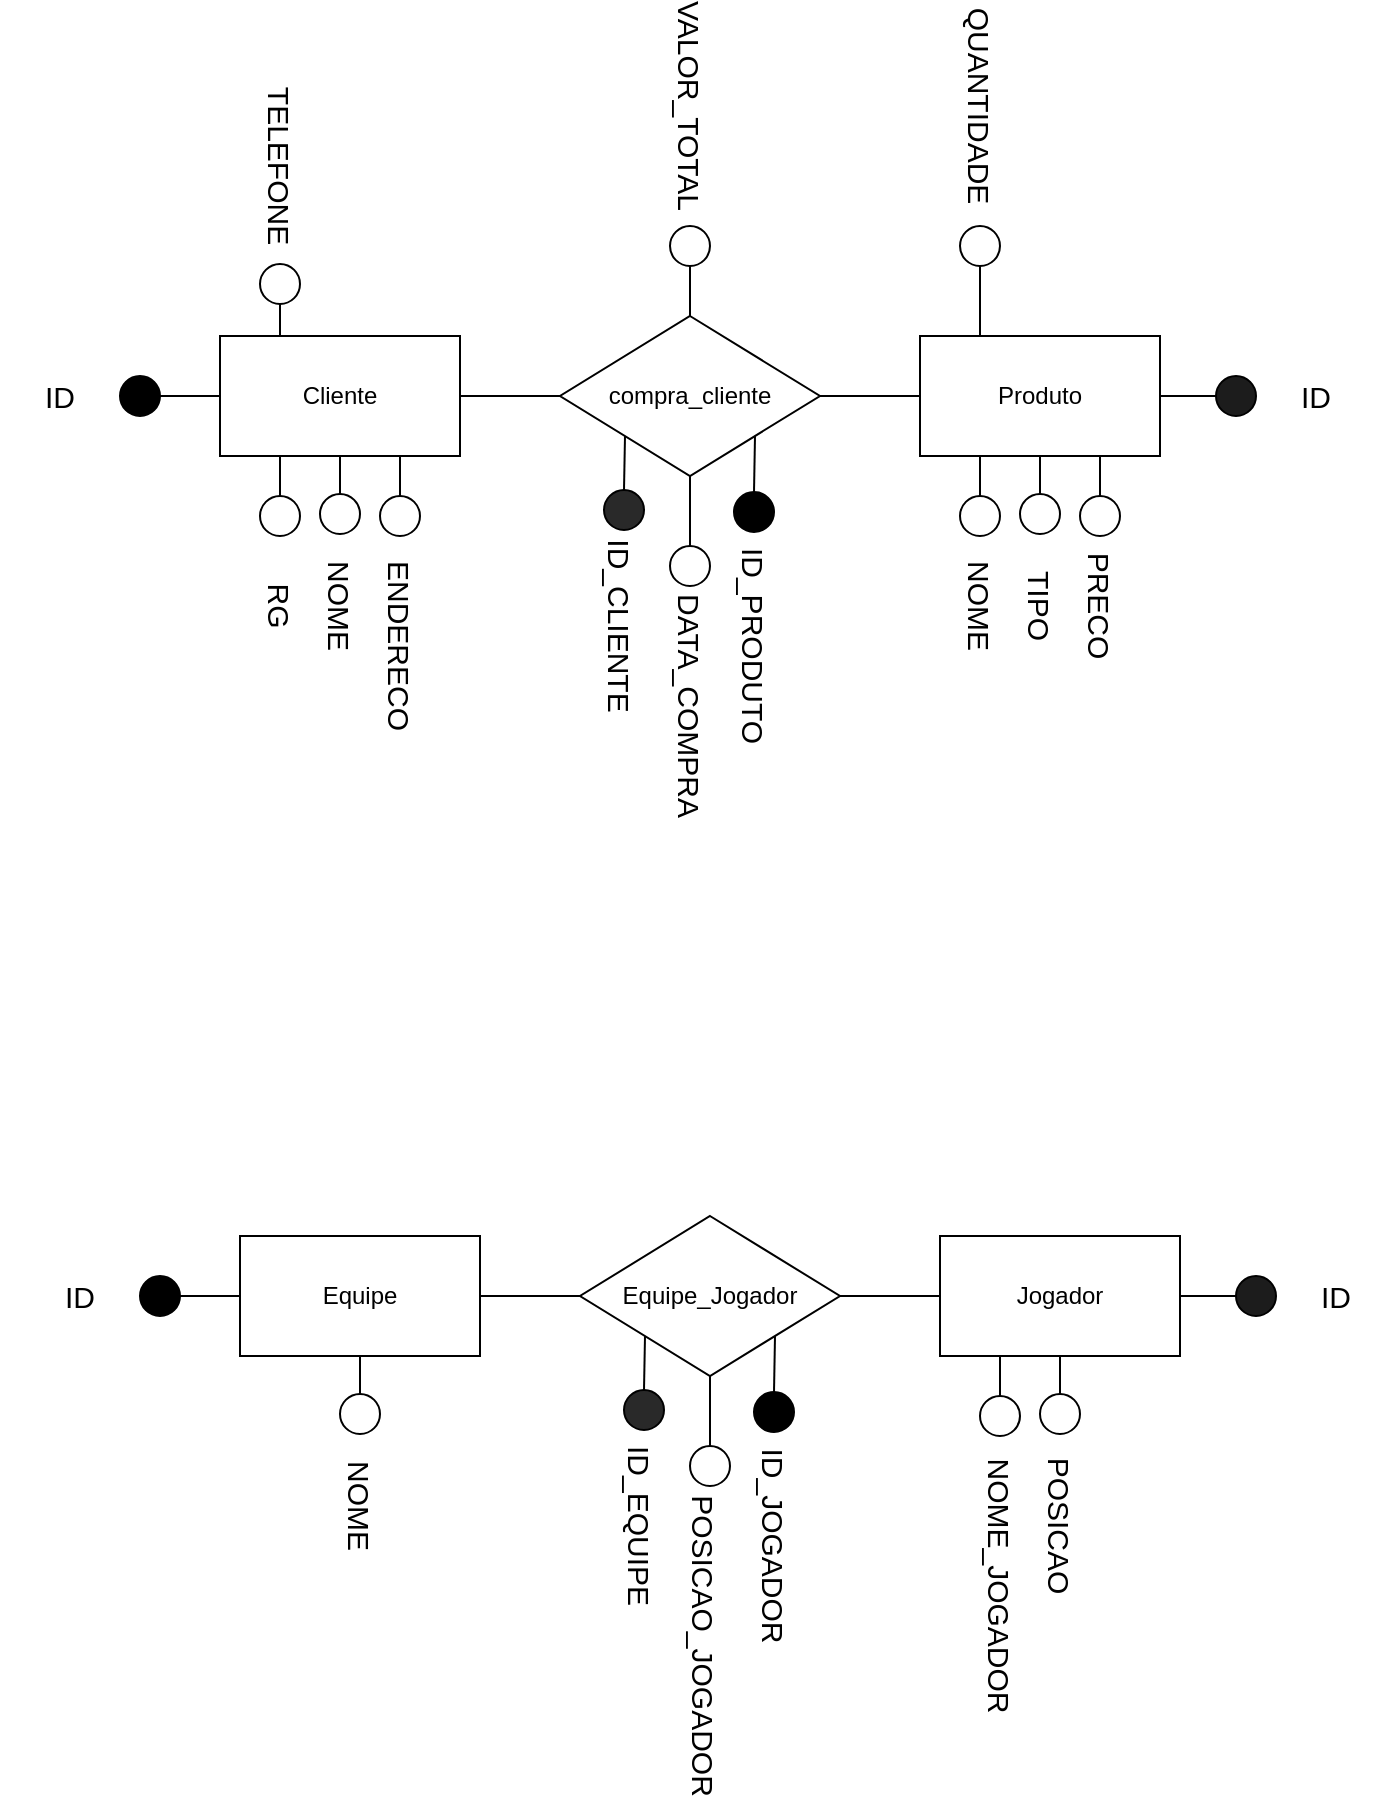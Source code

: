 <mxfile version="21.3.2" type="github">
  <diagram name="Page-1" id="edf60f1a-56cd-e834-aa8a-f176f3a09ee4">
    <mxGraphModel dx="996" dy="573" grid="1" gridSize="10" guides="1" tooltips="1" connect="1" arrows="1" fold="1" page="1" pageScale="1" pageWidth="1100" pageHeight="850" background="none" math="0" shadow="0">
      <root>
        <mxCell id="0" />
        <mxCell id="1" parent="0" />
        <mxCell id="YEpYSSB_-svyk_Qv8R9q-1" value="Cliente" style="rounded=0;whiteSpace=wrap;html=1;" vertex="1" parent="1">
          <mxGeometry x="190" y="300" width="120" height="60" as="geometry" />
        </mxCell>
        <mxCell id="YEpYSSB_-svyk_Qv8R9q-3" value="" style="endArrow=none;html=1;rounded=0;entryX=0.25;entryY=1;entryDx=0;entryDy=0;exitX=0.5;exitY=0;exitDx=0;exitDy=0;" edge="1" parent="1" source="YEpYSSB_-svyk_Qv8R9q-7" target="YEpYSSB_-svyk_Qv8R9q-1">
          <mxGeometry width="50" height="50" relative="1" as="geometry">
            <mxPoint x="220" y="380" as="sourcePoint" />
            <mxPoint x="290" y="430" as="targetPoint" />
          </mxGeometry>
        </mxCell>
        <mxCell id="YEpYSSB_-svyk_Qv8R9q-4" value="" style="endArrow=none;html=1;rounded=0;entryX=0.5;entryY=1;entryDx=0;entryDy=0;exitX=0.5;exitY=0;exitDx=0;exitDy=0;" edge="1" parent="1" source="YEpYSSB_-svyk_Qv8R9q-5" target="YEpYSSB_-svyk_Qv8R9q-1">
          <mxGeometry width="50" height="50" relative="1" as="geometry">
            <mxPoint x="250" y="390" as="sourcePoint" />
            <mxPoint x="330" y="410" as="targetPoint" />
          </mxGeometry>
        </mxCell>
        <mxCell id="YEpYSSB_-svyk_Qv8R9q-5" value="" style="ellipse;whiteSpace=wrap;html=1;aspect=fixed;" vertex="1" parent="1">
          <mxGeometry x="240" y="379" width="20" height="20" as="geometry" />
        </mxCell>
        <mxCell id="YEpYSSB_-svyk_Qv8R9q-7" value="" style="ellipse;whiteSpace=wrap;html=1;aspect=fixed;" vertex="1" parent="1">
          <mxGeometry x="210" y="380" width="20" height="20" as="geometry" />
        </mxCell>
        <mxCell id="YEpYSSB_-svyk_Qv8R9q-8" value="" style="ellipse;whiteSpace=wrap;html=1;aspect=fixed;" vertex="1" parent="1">
          <mxGeometry x="270" y="380" width="20" height="20" as="geometry" />
        </mxCell>
        <mxCell id="YEpYSSB_-svyk_Qv8R9q-11" value="" style="endArrow=none;html=1;rounded=0;exitX=0.5;exitY=0;exitDx=0;exitDy=0;entryX=0.75;entryY=1;entryDx=0;entryDy=0;" edge="1" parent="1" source="YEpYSSB_-svyk_Qv8R9q-8" target="YEpYSSB_-svyk_Qv8R9q-1">
          <mxGeometry width="50" height="50" relative="1" as="geometry">
            <mxPoint x="340" y="440" as="sourcePoint" />
            <mxPoint x="390" y="390" as="targetPoint" />
          </mxGeometry>
        </mxCell>
        <mxCell id="YEpYSSB_-svyk_Qv8R9q-12" value="" style="ellipse;whiteSpace=wrap;html=1;aspect=fixed;fillColor=#000000;" vertex="1" parent="1">
          <mxGeometry x="140" y="320" width="20" height="20" as="geometry" />
        </mxCell>
        <mxCell id="YEpYSSB_-svyk_Qv8R9q-13" value="" style="endArrow=none;html=1;rounded=0;entryX=1;entryY=0.5;entryDx=0;entryDy=0;exitX=0;exitY=0.5;exitDx=0;exitDy=0;" edge="1" parent="1" source="YEpYSSB_-svyk_Qv8R9q-1" target="YEpYSSB_-svyk_Qv8R9q-12">
          <mxGeometry width="50" height="50" relative="1" as="geometry">
            <mxPoint x="110" y="400" as="sourcePoint" />
            <mxPoint x="160" y="350" as="targetPoint" />
          </mxGeometry>
        </mxCell>
        <mxCell id="YEpYSSB_-svyk_Qv8R9q-14" value="compra_cliente" style="rhombus;whiteSpace=wrap;html=1;" vertex="1" parent="1">
          <mxGeometry x="360" y="290" width="130" height="80" as="geometry" />
        </mxCell>
        <mxCell id="YEpYSSB_-svyk_Qv8R9q-15" value="" style="ellipse;whiteSpace=wrap;html=1;aspect=fixed;fillColor=#292929;" vertex="1" parent="1">
          <mxGeometry x="382" y="377" width="20" height="20" as="geometry" />
        </mxCell>
        <mxCell id="YEpYSSB_-svyk_Qv8R9q-16" value="" style="endArrow=none;html=1;rounded=0;entryX=0;entryY=1;entryDx=0;entryDy=0;exitX=0.5;exitY=0;exitDx=0;exitDy=0;" edge="1" parent="1" source="YEpYSSB_-svyk_Qv8R9q-15" target="YEpYSSB_-svyk_Qv8R9q-14">
          <mxGeometry width="50" height="50" relative="1" as="geometry">
            <mxPoint x="330" y="510" as="sourcePoint" />
            <mxPoint x="380" y="460" as="targetPoint" />
          </mxGeometry>
        </mxCell>
        <mxCell id="YEpYSSB_-svyk_Qv8R9q-17" value="" style="ellipse;whiteSpace=wrap;html=1;aspect=fixed;fillColor=#000000;" vertex="1" parent="1">
          <mxGeometry x="447" y="378" width="20" height="20" as="geometry" />
        </mxCell>
        <mxCell id="YEpYSSB_-svyk_Qv8R9q-18" value="" style="endArrow=none;html=1;rounded=0;exitX=0.5;exitY=0;exitDx=0;exitDy=0;entryX=1;entryY=1;entryDx=0;entryDy=0;" edge="1" parent="1" source="YEpYSSB_-svyk_Qv8R9q-17" target="YEpYSSB_-svyk_Qv8R9q-14">
          <mxGeometry width="50" height="50" relative="1" as="geometry">
            <mxPoint x="500" y="400" as="sourcePoint" />
            <mxPoint x="550" y="350" as="targetPoint" />
          </mxGeometry>
        </mxCell>
        <mxCell id="YEpYSSB_-svyk_Qv8R9q-19" value="Produto" style="rounded=0;whiteSpace=wrap;html=1;" vertex="1" parent="1">
          <mxGeometry x="540" y="300" width="120" height="60" as="geometry" />
        </mxCell>
        <mxCell id="YEpYSSB_-svyk_Qv8R9q-20" value="" style="endArrow=none;html=1;rounded=0;entryX=0.25;entryY=1;entryDx=0;entryDy=0;exitX=0.5;exitY=0;exitDx=0;exitDy=0;" edge="1" parent="1" source="YEpYSSB_-svyk_Qv8R9q-23" target="YEpYSSB_-svyk_Qv8R9q-19">
          <mxGeometry width="50" height="50" relative="1" as="geometry">
            <mxPoint x="570" y="380" as="sourcePoint" />
            <mxPoint x="640" y="430" as="targetPoint" />
          </mxGeometry>
        </mxCell>
        <mxCell id="YEpYSSB_-svyk_Qv8R9q-21" value="" style="endArrow=none;html=1;rounded=0;entryX=0.5;entryY=1;entryDx=0;entryDy=0;exitX=0.5;exitY=0;exitDx=0;exitDy=0;" edge="1" parent="1" source="YEpYSSB_-svyk_Qv8R9q-22" target="YEpYSSB_-svyk_Qv8R9q-19">
          <mxGeometry width="50" height="50" relative="1" as="geometry">
            <mxPoint x="600" y="390" as="sourcePoint" />
            <mxPoint x="680" y="410" as="targetPoint" />
          </mxGeometry>
        </mxCell>
        <mxCell id="YEpYSSB_-svyk_Qv8R9q-22" value="" style="ellipse;whiteSpace=wrap;html=1;aspect=fixed;" vertex="1" parent="1">
          <mxGeometry x="590" y="379" width="20" height="20" as="geometry" />
        </mxCell>
        <mxCell id="YEpYSSB_-svyk_Qv8R9q-23" value="" style="ellipse;whiteSpace=wrap;html=1;aspect=fixed;" vertex="1" parent="1">
          <mxGeometry x="560" y="380" width="20" height="20" as="geometry" />
        </mxCell>
        <mxCell id="YEpYSSB_-svyk_Qv8R9q-24" value="" style="ellipse;whiteSpace=wrap;html=1;aspect=fixed;" vertex="1" parent="1">
          <mxGeometry x="620" y="380" width="20" height="20" as="geometry" />
        </mxCell>
        <mxCell id="YEpYSSB_-svyk_Qv8R9q-25" value="" style="endArrow=none;html=1;rounded=0;exitX=0.5;exitY=0;exitDx=0;exitDy=0;entryX=0.75;entryY=1;entryDx=0;entryDy=0;" edge="1" parent="1" source="YEpYSSB_-svyk_Qv8R9q-24" target="YEpYSSB_-svyk_Qv8R9q-19">
          <mxGeometry width="50" height="50" relative="1" as="geometry">
            <mxPoint x="690" y="440" as="sourcePoint" />
            <mxPoint x="740" y="390" as="targetPoint" />
          </mxGeometry>
        </mxCell>
        <mxCell id="YEpYSSB_-svyk_Qv8R9q-26" value="" style="ellipse;whiteSpace=wrap;html=1;aspect=fixed;fillColor=#1C1C1C;" vertex="1" parent="1">
          <mxGeometry x="688" y="320" width="20" height="20" as="geometry" />
        </mxCell>
        <mxCell id="YEpYSSB_-svyk_Qv8R9q-27" value="" style="endArrow=none;html=1;rounded=0;entryX=0;entryY=0.5;entryDx=0;entryDy=0;exitX=1;exitY=0.5;exitDx=0;exitDy=0;" edge="1" parent="1" source="YEpYSSB_-svyk_Qv8R9q-19" target="YEpYSSB_-svyk_Qv8R9q-26">
          <mxGeometry width="50" height="50" relative="1" as="geometry">
            <mxPoint x="660" y="430" as="sourcePoint" />
            <mxPoint x="710" y="380" as="targetPoint" />
          </mxGeometry>
        </mxCell>
        <mxCell id="YEpYSSB_-svyk_Qv8R9q-28" value="" style="endArrow=none;html=1;rounded=0;exitX=1;exitY=0.5;exitDx=0;exitDy=0;entryX=0;entryY=0.5;entryDx=0;entryDy=0;" edge="1" parent="1" source="YEpYSSB_-svyk_Qv8R9q-1" target="YEpYSSB_-svyk_Qv8R9q-14">
          <mxGeometry width="50" height="50" relative="1" as="geometry">
            <mxPoint x="250" y="470" as="sourcePoint" />
            <mxPoint x="300" y="420" as="targetPoint" />
          </mxGeometry>
        </mxCell>
        <mxCell id="YEpYSSB_-svyk_Qv8R9q-29" value="" style="endArrow=none;html=1;rounded=0;exitX=1;exitY=0.5;exitDx=0;exitDy=0;entryX=0;entryY=0.5;entryDx=0;entryDy=0;" edge="1" parent="1" source="YEpYSSB_-svyk_Qv8R9q-14" target="YEpYSSB_-svyk_Qv8R9q-19">
          <mxGeometry width="50" height="50" relative="1" as="geometry">
            <mxPoint x="470" y="500" as="sourcePoint" />
            <mxPoint x="520" y="450" as="targetPoint" />
          </mxGeometry>
        </mxCell>
        <mxCell id="YEpYSSB_-svyk_Qv8R9q-30" value="&lt;font style=&quot;font-size: 15px;&quot;&gt;ID&lt;/font&gt;" style="text;html=1;strokeColor=none;fillColor=none;align=center;verticalAlign=middle;whiteSpace=wrap;rounded=0;" vertex="1" parent="1">
          <mxGeometry x="80" y="315" width="60" height="30" as="geometry" />
        </mxCell>
        <mxCell id="YEpYSSB_-svyk_Qv8R9q-31" value="&lt;font style=&quot;font-size: 15px;&quot;&gt;ID&lt;/font&gt;" style="text;html=1;strokeColor=none;fillColor=none;align=center;verticalAlign=middle;whiteSpace=wrap;rounded=0;" vertex="1" parent="1">
          <mxGeometry x="708" y="315" width="60" height="30" as="geometry" />
        </mxCell>
        <mxCell id="YEpYSSB_-svyk_Qv8R9q-32" value="&lt;span style=&quot;font-size: 15px;&quot;&gt;RG&lt;/span&gt;" style="text;html=1;strokeColor=none;fillColor=none;align=center;verticalAlign=middle;whiteSpace=wrap;rounded=0;rotation=90;" vertex="1" parent="1">
          <mxGeometry x="190" y="420" width="60" height="30" as="geometry" />
        </mxCell>
        <mxCell id="YEpYSSB_-svyk_Qv8R9q-33" value="&lt;span style=&quot;font-size: 15px;&quot;&gt;NOME&lt;/span&gt;" style="text;html=1;strokeColor=none;fillColor=none;align=center;verticalAlign=middle;whiteSpace=wrap;rounded=0;rotation=90;" vertex="1" parent="1">
          <mxGeometry x="220" y="420" width="60" height="30" as="geometry" />
        </mxCell>
        <mxCell id="YEpYSSB_-svyk_Qv8R9q-34" value="&lt;span style=&quot;font-size: 15px;&quot;&gt;ENDERECO&lt;/span&gt;" style="text;html=1;strokeColor=none;fillColor=none;align=center;verticalAlign=middle;whiteSpace=wrap;rounded=0;rotation=90;" vertex="1" parent="1">
          <mxGeometry x="250" y="440" width="60" height="30" as="geometry" />
        </mxCell>
        <mxCell id="YEpYSSB_-svyk_Qv8R9q-35" value="" style="ellipse;whiteSpace=wrap;html=1;aspect=fixed;" vertex="1" parent="1">
          <mxGeometry x="210" y="264" width="20" height="20" as="geometry" />
        </mxCell>
        <mxCell id="YEpYSSB_-svyk_Qv8R9q-36" value="" style="endArrow=none;html=1;rounded=0;entryX=0.5;entryY=1;entryDx=0;entryDy=0;exitX=0.25;exitY=0;exitDx=0;exitDy=0;" edge="1" parent="1" source="YEpYSSB_-svyk_Qv8R9q-1" target="YEpYSSB_-svyk_Qv8R9q-35">
          <mxGeometry width="50" height="50" relative="1" as="geometry">
            <mxPoint x="80" y="270" as="sourcePoint" />
            <mxPoint x="130" y="220" as="targetPoint" />
          </mxGeometry>
        </mxCell>
        <mxCell id="YEpYSSB_-svyk_Qv8R9q-38" value="&lt;span style=&quot;font-size: 15px;&quot;&gt;TELEFONE&lt;/span&gt;" style="text;html=1;strokeColor=none;fillColor=none;align=center;verticalAlign=middle;whiteSpace=wrap;rounded=0;rotation=90;" vertex="1" parent="1">
          <mxGeometry x="190" y="200" width="60" height="30" as="geometry" />
        </mxCell>
        <mxCell id="YEpYSSB_-svyk_Qv8R9q-39" value="" style="ellipse;whiteSpace=wrap;html=1;aspect=fixed;" vertex="1" parent="1">
          <mxGeometry x="415" y="405" width="20" height="20" as="geometry" />
        </mxCell>
        <mxCell id="YEpYSSB_-svyk_Qv8R9q-40" value="" style="endArrow=none;html=1;rounded=0;entryX=0.5;entryY=1;entryDx=0;entryDy=0;exitX=0.5;exitY=0;exitDx=0;exitDy=0;" edge="1" parent="1" source="YEpYSSB_-svyk_Qv8R9q-39" target="YEpYSSB_-svyk_Qv8R9q-14">
          <mxGeometry width="50" height="50" relative="1" as="geometry">
            <mxPoint x="430" y="530" as="sourcePoint" />
            <mxPoint x="480" y="480" as="targetPoint" />
          </mxGeometry>
        </mxCell>
        <mxCell id="YEpYSSB_-svyk_Qv8R9q-41" value="&lt;span style=&quot;font-size: 15px;&quot;&gt;ID_CLIENTE&lt;/span&gt;" style="text;html=1;strokeColor=none;fillColor=none;align=center;verticalAlign=middle;whiteSpace=wrap;rounded=0;rotation=90;" vertex="1" parent="1">
          <mxGeometry x="360" y="430" width="60" height="30" as="geometry" />
        </mxCell>
        <mxCell id="YEpYSSB_-svyk_Qv8R9q-42" value="&lt;span style=&quot;font-size: 15px;&quot;&gt;ID_PRODUTO&lt;/span&gt;" style="text;html=1;strokeColor=none;fillColor=none;align=center;verticalAlign=middle;whiteSpace=wrap;rounded=0;rotation=90;" vertex="1" parent="1">
          <mxGeometry x="427" y="440" width="60" height="30" as="geometry" />
        </mxCell>
        <mxCell id="YEpYSSB_-svyk_Qv8R9q-43" value="&lt;span style=&quot;font-size: 15px;&quot;&gt;DATA_COMPRA&lt;/span&gt;" style="text;html=1;strokeColor=none;fillColor=none;align=center;verticalAlign=middle;whiteSpace=wrap;rounded=0;rotation=90;" vertex="1" parent="1">
          <mxGeometry x="395" y="470" width="60" height="30" as="geometry" />
        </mxCell>
        <mxCell id="YEpYSSB_-svyk_Qv8R9q-44" value="" style="ellipse;whiteSpace=wrap;html=1;aspect=fixed;" vertex="1" parent="1">
          <mxGeometry x="415" y="245" width="20" height="20" as="geometry" />
        </mxCell>
        <mxCell id="YEpYSSB_-svyk_Qv8R9q-45" value="" style="endArrow=none;html=1;rounded=0;entryX=0.5;entryY=1;entryDx=0;entryDy=0;exitX=0.5;exitY=0;exitDx=0;exitDy=0;" edge="1" parent="1" source="YEpYSSB_-svyk_Qv8R9q-14" target="YEpYSSB_-svyk_Qv8R9q-44">
          <mxGeometry width="50" height="50" relative="1" as="geometry">
            <mxPoint x="390" y="140" as="sourcePoint" />
            <mxPoint x="440" y="90" as="targetPoint" />
          </mxGeometry>
        </mxCell>
        <mxCell id="YEpYSSB_-svyk_Qv8R9q-46" value="&lt;span style=&quot;font-size: 15px;&quot;&gt;VALOR_TOTAL&lt;/span&gt;" style="text;html=1;strokeColor=none;fillColor=none;align=center;verticalAlign=middle;whiteSpace=wrap;rounded=0;rotation=90;" vertex="1" parent="1">
          <mxGeometry x="395" y="170" width="60" height="30" as="geometry" />
        </mxCell>
        <mxCell id="YEpYSSB_-svyk_Qv8R9q-47" value="&lt;span style=&quot;font-size: 15px;&quot;&gt;NOME&lt;/span&gt;" style="text;html=1;strokeColor=none;fillColor=none;align=center;verticalAlign=middle;whiteSpace=wrap;rounded=0;rotation=90;" vertex="1" parent="1">
          <mxGeometry x="540" y="420" width="60" height="30" as="geometry" />
        </mxCell>
        <mxCell id="YEpYSSB_-svyk_Qv8R9q-48" value="&lt;span style=&quot;font-size: 15px;&quot;&gt;TIPO&lt;/span&gt;" style="text;html=1;strokeColor=none;fillColor=none;align=center;verticalAlign=middle;whiteSpace=wrap;rounded=0;rotation=90;" vertex="1" parent="1">
          <mxGeometry x="570" y="420" width="60" height="30" as="geometry" />
        </mxCell>
        <mxCell id="YEpYSSB_-svyk_Qv8R9q-49" value="&lt;span style=&quot;font-size: 15px;&quot;&gt;PRECO&lt;/span&gt;" style="text;html=1;strokeColor=none;fillColor=none;align=center;verticalAlign=middle;whiteSpace=wrap;rounded=0;rotation=90;" vertex="1" parent="1">
          <mxGeometry x="600" y="420" width="60" height="30" as="geometry" />
        </mxCell>
        <mxCell id="YEpYSSB_-svyk_Qv8R9q-50" value="" style="ellipse;whiteSpace=wrap;html=1;aspect=fixed;" vertex="1" parent="1">
          <mxGeometry x="560" y="245" width="20" height="20" as="geometry" />
        </mxCell>
        <mxCell id="YEpYSSB_-svyk_Qv8R9q-51" value="&lt;span style=&quot;font-size: 15px;&quot;&gt;QUANTIDADE&lt;/span&gt;" style="text;html=1;strokeColor=none;fillColor=none;align=center;verticalAlign=middle;whiteSpace=wrap;rounded=0;rotation=90;" vertex="1" parent="1">
          <mxGeometry x="540" y="170" width="60" height="30" as="geometry" />
        </mxCell>
        <mxCell id="YEpYSSB_-svyk_Qv8R9q-52" value="" style="endArrow=none;html=1;rounded=0;entryX=0.5;entryY=1;entryDx=0;entryDy=0;exitX=0.25;exitY=0;exitDx=0;exitDy=0;" edge="1" parent="1" source="YEpYSSB_-svyk_Qv8R9q-19" target="YEpYSSB_-svyk_Qv8R9q-50">
          <mxGeometry width="50" height="50" relative="1" as="geometry">
            <mxPoint x="620" y="290" as="sourcePoint" />
            <mxPoint x="670" y="240" as="targetPoint" />
          </mxGeometry>
        </mxCell>
        <mxCell id="YEpYSSB_-svyk_Qv8R9q-53" value="Equipe" style="rounded=0;whiteSpace=wrap;html=1;" vertex="1" parent="1">
          <mxGeometry x="200" y="750" width="120" height="60" as="geometry" />
        </mxCell>
        <mxCell id="YEpYSSB_-svyk_Qv8R9q-55" value="" style="endArrow=none;html=1;rounded=0;entryX=0.5;entryY=1;entryDx=0;entryDy=0;exitX=0.5;exitY=0;exitDx=0;exitDy=0;" edge="1" parent="1" source="YEpYSSB_-svyk_Qv8R9q-56" target="YEpYSSB_-svyk_Qv8R9q-53">
          <mxGeometry width="50" height="50" relative="1" as="geometry">
            <mxPoint x="260" y="840" as="sourcePoint" />
            <mxPoint x="340" y="860" as="targetPoint" />
          </mxGeometry>
        </mxCell>
        <mxCell id="YEpYSSB_-svyk_Qv8R9q-56" value="" style="ellipse;whiteSpace=wrap;html=1;aspect=fixed;" vertex="1" parent="1">
          <mxGeometry x="250" y="829" width="20" height="20" as="geometry" />
        </mxCell>
        <mxCell id="YEpYSSB_-svyk_Qv8R9q-60" value="" style="ellipse;whiteSpace=wrap;html=1;aspect=fixed;fillColor=#000000;" vertex="1" parent="1">
          <mxGeometry x="150" y="770" width="20" height="20" as="geometry" />
        </mxCell>
        <mxCell id="YEpYSSB_-svyk_Qv8R9q-61" value="" style="endArrow=none;html=1;rounded=0;entryX=1;entryY=0.5;entryDx=0;entryDy=0;exitX=0;exitY=0.5;exitDx=0;exitDy=0;" edge="1" parent="1" source="YEpYSSB_-svyk_Qv8R9q-53" target="YEpYSSB_-svyk_Qv8R9q-60">
          <mxGeometry width="50" height="50" relative="1" as="geometry">
            <mxPoint x="120" y="850" as="sourcePoint" />
            <mxPoint x="170" y="800" as="targetPoint" />
          </mxGeometry>
        </mxCell>
        <mxCell id="YEpYSSB_-svyk_Qv8R9q-62" value="Equipe_Jogador" style="rhombus;whiteSpace=wrap;html=1;" vertex="1" parent="1">
          <mxGeometry x="370" y="740" width="130" height="80" as="geometry" />
        </mxCell>
        <mxCell id="YEpYSSB_-svyk_Qv8R9q-63" value="" style="ellipse;whiteSpace=wrap;html=1;aspect=fixed;fillColor=#292929;" vertex="1" parent="1">
          <mxGeometry x="392" y="827" width="20" height="20" as="geometry" />
        </mxCell>
        <mxCell id="YEpYSSB_-svyk_Qv8R9q-64" value="" style="endArrow=none;html=1;rounded=0;entryX=0;entryY=1;entryDx=0;entryDy=0;exitX=0.5;exitY=0;exitDx=0;exitDy=0;" edge="1" parent="1" source="YEpYSSB_-svyk_Qv8R9q-63" target="YEpYSSB_-svyk_Qv8R9q-62">
          <mxGeometry width="50" height="50" relative="1" as="geometry">
            <mxPoint x="340" y="960" as="sourcePoint" />
            <mxPoint x="390" y="910" as="targetPoint" />
          </mxGeometry>
        </mxCell>
        <mxCell id="YEpYSSB_-svyk_Qv8R9q-65" value="" style="ellipse;whiteSpace=wrap;html=1;aspect=fixed;fillColor=#000000;" vertex="1" parent="1">
          <mxGeometry x="457" y="828" width="20" height="20" as="geometry" />
        </mxCell>
        <mxCell id="YEpYSSB_-svyk_Qv8R9q-66" value="" style="endArrow=none;html=1;rounded=0;exitX=0.5;exitY=0;exitDx=0;exitDy=0;entryX=1;entryY=1;entryDx=0;entryDy=0;" edge="1" parent="1" source="YEpYSSB_-svyk_Qv8R9q-65" target="YEpYSSB_-svyk_Qv8R9q-62">
          <mxGeometry width="50" height="50" relative="1" as="geometry">
            <mxPoint x="510" y="850" as="sourcePoint" />
            <mxPoint x="560" y="800" as="targetPoint" />
          </mxGeometry>
        </mxCell>
        <mxCell id="YEpYSSB_-svyk_Qv8R9q-67" value="Jogador" style="rounded=0;whiteSpace=wrap;html=1;" vertex="1" parent="1">
          <mxGeometry x="550" y="750" width="120" height="60" as="geometry" />
        </mxCell>
        <mxCell id="YEpYSSB_-svyk_Qv8R9q-68" value="" style="endArrow=none;html=1;rounded=0;entryX=0.25;entryY=1;entryDx=0;entryDy=0;exitX=0.5;exitY=0;exitDx=0;exitDy=0;" edge="1" parent="1" source="YEpYSSB_-svyk_Qv8R9q-71" target="YEpYSSB_-svyk_Qv8R9q-67">
          <mxGeometry width="50" height="50" relative="1" as="geometry">
            <mxPoint x="580" y="830" as="sourcePoint" />
            <mxPoint x="650" y="880" as="targetPoint" />
          </mxGeometry>
        </mxCell>
        <mxCell id="YEpYSSB_-svyk_Qv8R9q-69" value="" style="endArrow=none;html=1;rounded=0;entryX=0.5;entryY=1;entryDx=0;entryDy=0;exitX=0.5;exitY=0;exitDx=0;exitDy=0;" edge="1" parent="1" source="YEpYSSB_-svyk_Qv8R9q-70" target="YEpYSSB_-svyk_Qv8R9q-67">
          <mxGeometry width="50" height="50" relative="1" as="geometry">
            <mxPoint x="610" y="840" as="sourcePoint" />
            <mxPoint x="690" y="860" as="targetPoint" />
          </mxGeometry>
        </mxCell>
        <mxCell id="YEpYSSB_-svyk_Qv8R9q-70" value="" style="ellipse;whiteSpace=wrap;html=1;aspect=fixed;" vertex="1" parent="1">
          <mxGeometry x="600" y="829" width="20" height="20" as="geometry" />
        </mxCell>
        <mxCell id="YEpYSSB_-svyk_Qv8R9q-71" value="" style="ellipse;whiteSpace=wrap;html=1;aspect=fixed;" vertex="1" parent="1">
          <mxGeometry x="570" y="830" width="20" height="20" as="geometry" />
        </mxCell>
        <mxCell id="YEpYSSB_-svyk_Qv8R9q-74" value="" style="ellipse;whiteSpace=wrap;html=1;aspect=fixed;fillColor=#1C1C1C;" vertex="1" parent="1">
          <mxGeometry x="698" y="770" width="20" height="20" as="geometry" />
        </mxCell>
        <mxCell id="YEpYSSB_-svyk_Qv8R9q-75" value="" style="endArrow=none;html=1;rounded=0;entryX=0;entryY=0.5;entryDx=0;entryDy=0;exitX=1;exitY=0.5;exitDx=0;exitDy=0;" edge="1" parent="1" source="YEpYSSB_-svyk_Qv8R9q-67" target="YEpYSSB_-svyk_Qv8R9q-74">
          <mxGeometry width="50" height="50" relative="1" as="geometry">
            <mxPoint x="670" y="880" as="sourcePoint" />
            <mxPoint x="720" y="830" as="targetPoint" />
          </mxGeometry>
        </mxCell>
        <mxCell id="YEpYSSB_-svyk_Qv8R9q-76" value="" style="endArrow=none;html=1;rounded=0;exitX=1;exitY=0.5;exitDx=0;exitDy=0;entryX=0;entryY=0.5;entryDx=0;entryDy=0;" edge="1" parent="1" source="YEpYSSB_-svyk_Qv8R9q-53" target="YEpYSSB_-svyk_Qv8R9q-62">
          <mxGeometry width="50" height="50" relative="1" as="geometry">
            <mxPoint x="260" y="920" as="sourcePoint" />
            <mxPoint x="310" y="870" as="targetPoint" />
          </mxGeometry>
        </mxCell>
        <mxCell id="YEpYSSB_-svyk_Qv8R9q-77" value="" style="endArrow=none;html=1;rounded=0;exitX=1;exitY=0.5;exitDx=0;exitDy=0;entryX=0;entryY=0.5;entryDx=0;entryDy=0;" edge="1" parent="1" source="YEpYSSB_-svyk_Qv8R9q-62" target="YEpYSSB_-svyk_Qv8R9q-67">
          <mxGeometry width="50" height="50" relative="1" as="geometry">
            <mxPoint x="480" y="950" as="sourcePoint" />
            <mxPoint x="530" y="900" as="targetPoint" />
          </mxGeometry>
        </mxCell>
        <mxCell id="YEpYSSB_-svyk_Qv8R9q-78" value="&lt;font style=&quot;font-size: 15px;&quot;&gt;ID&lt;/font&gt;" style="text;html=1;strokeColor=none;fillColor=none;align=center;verticalAlign=middle;whiteSpace=wrap;rounded=0;" vertex="1" parent="1">
          <mxGeometry x="90" y="765" width="60" height="30" as="geometry" />
        </mxCell>
        <mxCell id="YEpYSSB_-svyk_Qv8R9q-79" value="&lt;font style=&quot;font-size: 15px;&quot;&gt;ID&lt;/font&gt;" style="text;html=1;strokeColor=none;fillColor=none;align=center;verticalAlign=middle;whiteSpace=wrap;rounded=0;" vertex="1" parent="1">
          <mxGeometry x="718" y="765" width="60" height="30" as="geometry" />
        </mxCell>
        <mxCell id="YEpYSSB_-svyk_Qv8R9q-81" value="&lt;span style=&quot;font-size: 15px;&quot;&gt;NOME&lt;/span&gt;" style="text;html=1;strokeColor=none;fillColor=none;align=center;verticalAlign=middle;whiteSpace=wrap;rounded=0;rotation=90;" vertex="1" parent="1">
          <mxGeometry x="230" y="870" width="60" height="30" as="geometry" />
        </mxCell>
        <mxCell id="YEpYSSB_-svyk_Qv8R9q-86" value="" style="ellipse;whiteSpace=wrap;html=1;aspect=fixed;" vertex="1" parent="1">
          <mxGeometry x="425" y="855" width="20" height="20" as="geometry" />
        </mxCell>
        <mxCell id="YEpYSSB_-svyk_Qv8R9q-87" value="" style="endArrow=none;html=1;rounded=0;entryX=0.5;entryY=1;entryDx=0;entryDy=0;exitX=0.5;exitY=0;exitDx=0;exitDy=0;" edge="1" parent="1" source="YEpYSSB_-svyk_Qv8R9q-86" target="YEpYSSB_-svyk_Qv8R9q-62">
          <mxGeometry width="50" height="50" relative="1" as="geometry">
            <mxPoint x="440" y="980" as="sourcePoint" />
            <mxPoint x="490" y="930" as="targetPoint" />
          </mxGeometry>
        </mxCell>
        <mxCell id="YEpYSSB_-svyk_Qv8R9q-88" value="&lt;span style=&quot;font-size: 15px;&quot;&gt;ID_EQUIPE&lt;/span&gt;" style="text;html=1;strokeColor=none;fillColor=none;align=center;verticalAlign=middle;whiteSpace=wrap;rounded=0;rotation=90;" vertex="1" parent="1">
          <mxGeometry x="370" y="880" width="60" height="30" as="geometry" />
        </mxCell>
        <mxCell id="YEpYSSB_-svyk_Qv8R9q-89" value="&lt;span style=&quot;font-size: 15px;&quot;&gt;ID_JOGADOR&lt;/span&gt;" style="text;html=1;strokeColor=none;fillColor=none;align=center;verticalAlign=middle;whiteSpace=wrap;rounded=0;rotation=90;" vertex="1" parent="1">
          <mxGeometry x="437" y="890" width="60" height="30" as="geometry" />
        </mxCell>
        <mxCell id="YEpYSSB_-svyk_Qv8R9q-90" value="&lt;span style=&quot;font-size: 15px;&quot;&gt;POSICAO_JOGADOR&lt;/span&gt;" style="text;html=1;strokeColor=none;fillColor=none;align=center;verticalAlign=middle;whiteSpace=wrap;rounded=0;rotation=90;" vertex="1" parent="1">
          <mxGeometry x="402" y="940" width="60" height="30" as="geometry" />
        </mxCell>
        <mxCell id="YEpYSSB_-svyk_Qv8R9q-94" value="&lt;span style=&quot;font-size: 15px;&quot;&gt;NOME_JOGADOR&lt;/span&gt;" style="text;html=1;strokeColor=none;fillColor=none;align=center;verticalAlign=middle;whiteSpace=wrap;rounded=0;rotation=90;" vertex="1" parent="1">
          <mxGeometry x="550" y="910" width="60" height="30" as="geometry" />
        </mxCell>
        <mxCell id="YEpYSSB_-svyk_Qv8R9q-95" value="&lt;span style=&quot;font-size: 15px;&quot;&gt;POSICAO&lt;/span&gt;" style="text;html=1;strokeColor=none;fillColor=none;align=center;verticalAlign=middle;whiteSpace=wrap;rounded=0;rotation=90;" vertex="1" parent="1">
          <mxGeometry x="580" y="880" width="60" height="30" as="geometry" />
        </mxCell>
      </root>
    </mxGraphModel>
  </diagram>
</mxfile>
